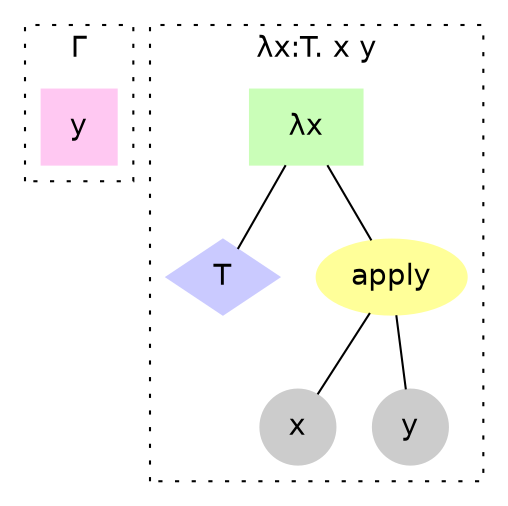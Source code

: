 digraph g {
graph[fontname="helvetica"];
node[fontname="helvetica"];
edge[fontname="helvetica"];
subgraph cluster_free {
graph[label="&Gamma;"];
graph[style="dotted"];
node_0[label="y",shape="square",color="#FFC8F2",style="filled"];
}
subgraph cluster_tree {
graph[label="&lambda;x:T. x y"];
graph[style="dotted"];
node_1[label="&lambda;x",shape="box",color="#CAFEB8",style="filled"];
node_2[label="T",shape="diamond",color="#CACAFF",style="filled"];
node_1 -> node_2[dir="none"];
node_3[label="apply",shape="oval",color="#FFFF99",style="filled"];
node_4[label="x",shape="circle",color="#CCCCCC",style="filled"];
node_3 -> node_4[dir="none"];
node_5[label="y",shape="circle",color="#CCCCCC",style="filled"];
node_3 -> node_5[dir="none"];
node_1 -> node_3[dir="none"];
}
}
